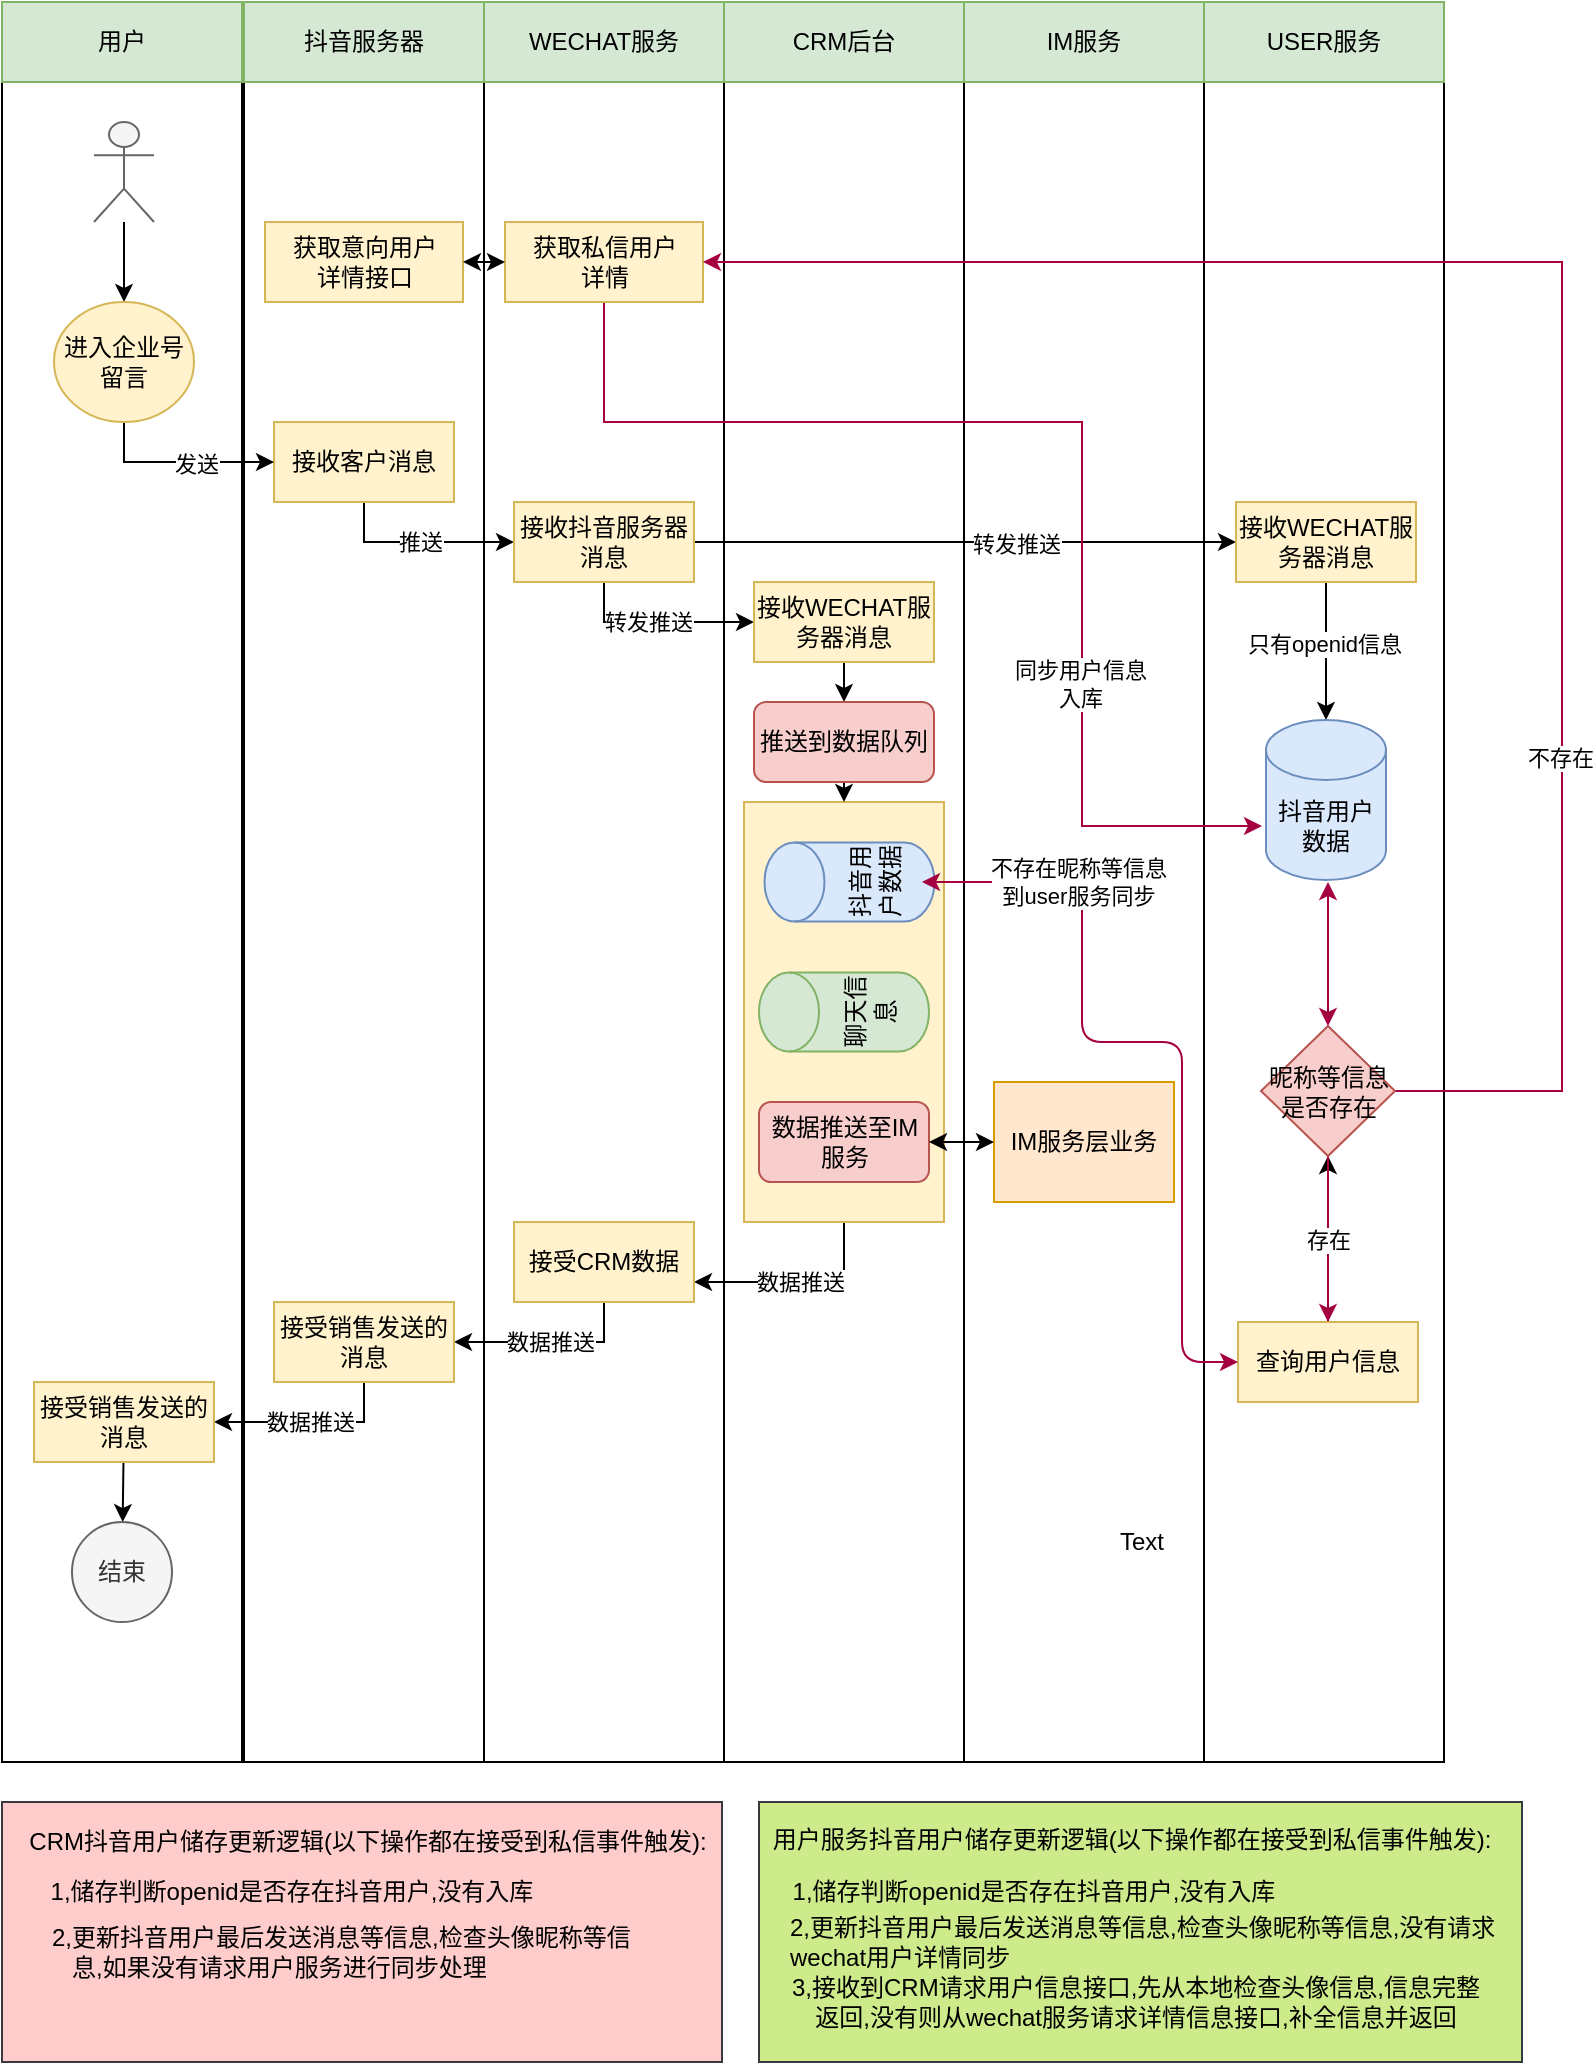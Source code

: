 <mxfile version="14.7.1" type="github">
  <diagram id="hDwlBtDCY1pN-pmzz8m0" name="Page-1">
    <mxGraphModel dx="1426" dy="803" grid="1" gridSize="10" guides="1" tooltips="1" connect="1" arrows="1" fold="1" page="1" pageScale="1" pageWidth="827" pageHeight="1169" math="0" shadow="0">
      <root>
        <mxCell id="0" />
        <mxCell id="1" parent="0" />
        <mxCell id="NCJUO7-m-FvL0gRSml1r-1" value="" style="rounded=0;whiteSpace=wrap;html=1;" parent="1" vertex="1">
          <mxGeometry x="10" y="60" width="120" height="860" as="geometry" />
        </mxCell>
        <mxCell id="NCJUO7-m-FvL0gRSml1r-2" value="" style="rounded=0;whiteSpace=wrap;html=1;" parent="1" vertex="1">
          <mxGeometry x="131" y="40" width="120" height="880" as="geometry" />
        </mxCell>
        <mxCell id="NCJUO7-m-FvL0gRSml1r-3" value="" style="rounded=0;whiteSpace=wrap;html=1;" parent="1" vertex="1">
          <mxGeometry x="251" y="40" width="120" height="880" as="geometry" />
        </mxCell>
        <mxCell id="NCJUO7-m-FvL0gRSml1r-6" value="用户" style="rounded=0;whiteSpace=wrap;html=1;fillColor=#d5e8d4;strokeColor=#82b366;" parent="1" vertex="1">
          <mxGeometry x="10" y="40" width="120" height="40" as="geometry" />
        </mxCell>
        <mxCell id="NCJUO7-m-FvL0gRSml1r-7" value="抖音服务器" style="rounded=0;whiteSpace=wrap;html=1;fillColor=#d5e8d4;strokeColor=#82b366;" parent="1" vertex="1">
          <mxGeometry x="131" y="40" width="120" height="40" as="geometry" />
        </mxCell>
        <mxCell id="NCJUO7-m-FvL0gRSml1r-8" value="WECHAT服务" style="rounded=0;whiteSpace=wrap;html=1;fillColor=#d5e8d4;strokeColor=#82b366;" parent="1" vertex="1">
          <mxGeometry x="251" y="40" width="120" height="40" as="geometry" />
        </mxCell>
        <mxCell id="NCJUO7-m-FvL0gRSml1r-9" value="" style="rounded=0;whiteSpace=wrap;html=1;" parent="1" vertex="1">
          <mxGeometry x="371" y="40" width="120" height="880" as="geometry" />
        </mxCell>
        <mxCell id="NCJUO7-m-FvL0gRSml1r-10" value="CRM后台" style="rounded=0;whiteSpace=wrap;html=1;fillColor=#d5e8d4;strokeColor=#82b366;" parent="1" vertex="1">
          <mxGeometry x="371" y="40" width="120" height="40" as="geometry" />
        </mxCell>
        <mxCell id="NCJUO7-m-FvL0gRSml1r-13" value="" style="rounded=0;whiteSpace=wrap;html=1;" parent="1" vertex="1">
          <mxGeometry x="491" y="40" width="120" height="880" as="geometry" />
        </mxCell>
        <mxCell id="NCJUO7-m-FvL0gRSml1r-14" value="IM服务" style="rounded=0;whiteSpace=wrap;html=1;fillColor=#d5e8d4;strokeColor=#82b366;" parent="1" vertex="1">
          <mxGeometry x="491" y="40" width="120" height="40" as="geometry" />
        </mxCell>
        <mxCell id="NCJUO7-m-FvL0gRSml1r-15" value="" style="rounded=0;whiteSpace=wrap;html=1;" parent="1" vertex="1">
          <mxGeometry x="611" y="40" width="120" height="880" as="geometry" />
        </mxCell>
        <mxCell id="NCJUO7-m-FvL0gRSml1r-18" value="USER服务" style="rounded=0;whiteSpace=wrap;html=1;fillColor=#d5e8d4;strokeColor=#82b366;" parent="1" vertex="1">
          <mxGeometry x="611" y="40" width="120" height="40" as="geometry" />
        </mxCell>
        <mxCell id="NCJUO7-m-FvL0gRSml1r-32" value="推送" style="edgeStyle=none;rounded=0;orthogonalLoop=1;jettySize=auto;html=1;exitX=0.5;exitY=1;exitDx=0;exitDy=0;entryX=0;entryY=0.5;entryDx=0;entryDy=0;" parent="1" source="NCJUO7-m-FvL0gRSml1r-20" target="NCJUO7-m-FvL0gRSml1r-31" edge="1">
          <mxGeometry relative="1" as="geometry">
            <Array as="points">
              <mxPoint x="191" y="310" />
            </Array>
          </mxGeometry>
        </mxCell>
        <mxCell id="NCJUO7-m-FvL0gRSml1r-20" value="接收客户消息" style="rounded=0;whiteSpace=wrap;html=1;fillColor=#fff2cc;strokeColor=#d6b656;" parent="1" vertex="1">
          <mxGeometry x="146" y="250" width="90" height="40" as="geometry" />
        </mxCell>
        <mxCell id="NCJUO7-m-FvL0gRSml1r-24" style="edgeStyle=none;rounded=0;orthogonalLoop=1;jettySize=auto;html=1;entryX=0.5;entryY=1;entryDx=0;entryDy=0;" parent="1" edge="1">
          <mxGeometry relative="1" as="geometry">
            <mxPoint x="71" y="210" as="sourcePoint" />
            <mxPoint x="71" y="210" as="targetPoint" />
          </mxGeometry>
        </mxCell>
        <mxCell id="NCJUO7-m-FvL0gRSml1r-28" value="" style="edgeStyle=none;rounded=0;orthogonalLoop=1;jettySize=auto;html=1;" parent="1" source="NCJUO7-m-FvL0gRSml1r-25" target="NCJUO7-m-FvL0gRSml1r-27" edge="1">
          <mxGeometry relative="1" as="geometry">
            <Array as="points">
              <mxPoint x="71" y="190" />
            </Array>
          </mxGeometry>
        </mxCell>
        <mxCell id="NCJUO7-m-FvL0gRSml1r-25" value="" style="shape=umlActor;verticalLabelPosition=bottom;verticalAlign=top;html=1;outlineConnect=0;fillColor=#f5f5f5;strokeColor=#666666;fontColor=#333333;" parent="1" vertex="1">
          <mxGeometry x="56" y="100" width="30" height="50" as="geometry" />
        </mxCell>
        <mxCell id="NCJUO7-m-FvL0gRSml1r-29" style="edgeStyle=none;rounded=0;orthogonalLoop=1;jettySize=auto;html=1;entryX=0;entryY=0.5;entryDx=0;entryDy=0;" parent="1" source="NCJUO7-m-FvL0gRSml1r-27" target="NCJUO7-m-FvL0gRSml1r-20" edge="1">
          <mxGeometry relative="1" as="geometry">
            <Array as="points">
              <mxPoint x="71" y="270" />
            </Array>
          </mxGeometry>
        </mxCell>
        <mxCell id="NCJUO7-m-FvL0gRSml1r-30" value="发送" style="edgeLabel;html=1;align=center;verticalAlign=middle;resizable=0;points=[];" parent="NCJUO7-m-FvL0gRSml1r-29" vertex="1" connectable="0">
          <mxGeometry x="0.179" y="-1" relative="1" as="geometry">
            <mxPoint as="offset" />
          </mxGeometry>
        </mxCell>
        <mxCell id="NCJUO7-m-FvL0gRSml1r-27" value="&lt;span&gt;进入企业号留言&lt;/span&gt;" style="ellipse;whiteSpace=wrap;html=1;fillColor=#fff2cc;strokeColor=#d6b656;" parent="1" vertex="1">
          <mxGeometry x="36" y="190" width="70" height="60" as="geometry" />
        </mxCell>
        <mxCell id="Sdlp5T6TtWP1QdONSsh7-2" style="edgeStyle=none;rounded=0;orthogonalLoop=1;jettySize=auto;html=1;entryX=0;entryY=0.5;entryDx=0;entryDy=0;" parent="1" source="NCJUO7-m-FvL0gRSml1r-31" target="Sdlp5T6TtWP1QdONSsh7-1" edge="1">
          <mxGeometry relative="1" as="geometry">
            <Array as="points">
              <mxPoint x="311" y="350" />
            </Array>
          </mxGeometry>
        </mxCell>
        <mxCell id="Sdlp5T6TtWP1QdONSsh7-3" value="转发推送" style="edgeLabel;html=1;align=center;verticalAlign=middle;resizable=0;points=[];" parent="Sdlp5T6TtWP1QdONSsh7-2" vertex="1" connectable="0">
          <mxGeometry x="-0.116" relative="1" as="geometry">
            <mxPoint as="offset" />
          </mxGeometry>
        </mxCell>
        <mxCell id="HE5TiSospLHtKayZgj1U-15" style="edgeStyle=orthogonalEdgeStyle;rounded=0;orthogonalLoop=1;jettySize=auto;html=1;" edge="1" parent="1" source="NCJUO7-m-FvL0gRSml1r-31" target="HE5TiSospLHtKayZgj1U-2">
          <mxGeometry relative="1" as="geometry" />
        </mxCell>
        <mxCell id="HE5TiSospLHtKayZgj1U-16" value="转发推送" style="edgeLabel;html=1;align=center;verticalAlign=middle;resizable=0;points=[];" vertex="1" connectable="0" parent="HE5TiSospLHtKayZgj1U-15">
          <mxGeometry x="0.185" y="-1" relative="1" as="geometry">
            <mxPoint as="offset" />
          </mxGeometry>
        </mxCell>
        <mxCell id="NCJUO7-m-FvL0gRSml1r-31" value="接收抖音服务器消息" style="rounded=0;whiteSpace=wrap;html=1;fillColor=#fff2cc;strokeColor=#d6b656;" parent="1" vertex="1">
          <mxGeometry x="266" y="290" width="90" height="40" as="geometry" />
        </mxCell>
        <mxCell id="Sdlp5T6TtWP1QdONSsh7-27" style="edgeStyle=none;rounded=0;orthogonalLoop=1;jettySize=auto;html=1;" parent="1" source="Sdlp5T6TtWP1QdONSsh7-1" target="Sdlp5T6TtWP1QdONSsh7-26" edge="1">
          <mxGeometry relative="1" as="geometry" />
        </mxCell>
        <mxCell id="Sdlp5T6TtWP1QdONSsh7-1" value="接收WECHAT服务器消息" style="rounded=0;whiteSpace=wrap;html=1;fillColor=#fff2cc;strokeColor=#d6b656;" parent="1" vertex="1">
          <mxGeometry x="386" y="330" width="90" height="40" as="geometry" />
        </mxCell>
        <mxCell id="Sdlp5T6TtWP1QdONSsh7-23" style="edgeStyle=none;rounded=0;orthogonalLoop=1;jettySize=auto;html=1;exitX=1;exitY=1;exitDx=0;exitDy=0;" parent="1" edge="1">
          <mxGeometry relative="1" as="geometry">
            <mxPoint x="421" y="900" as="sourcePoint" />
            <mxPoint x="421" y="900" as="targetPoint" />
          </mxGeometry>
        </mxCell>
        <mxCell id="Sdlp5T6TtWP1QdONSsh7-37" value="数据推送" style="edgeStyle=none;rounded=0;orthogonalLoop=1;jettySize=auto;html=1;entryX=1;entryY=0.75;entryDx=0;entryDy=0;exitX=0.5;exitY=1;exitDx=0;exitDy=0;" parent="1" source="Sdlp5T6TtWP1QdONSsh7-25" target="Sdlp5T6TtWP1QdONSsh7-36" edge="1">
          <mxGeometry relative="1" as="geometry">
            <Array as="points">
              <mxPoint x="431" y="680" />
            </Array>
          </mxGeometry>
        </mxCell>
        <mxCell id="Sdlp5T6TtWP1QdONSsh7-25" value="" style="whiteSpace=wrap;html=1;fillColor=#fff2cc;strokeColor=#d6b656;" parent="1" vertex="1">
          <mxGeometry x="381" y="440" width="100" height="210" as="geometry" />
        </mxCell>
        <mxCell id="Sdlp5T6TtWP1QdONSsh7-28" style="edgeStyle=none;rounded=0;orthogonalLoop=1;jettySize=auto;html=1;" parent="1" source="Sdlp5T6TtWP1QdONSsh7-26" target="Sdlp5T6TtWP1QdONSsh7-25" edge="1">
          <mxGeometry relative="1" as="geometry" />
        </mxCell>
        <mxCell id="Sdlp5T6TtWP1QdONSsh7-26" value="推送到数据队列" style="rounded=1;whiteSpace=wrap;html=1;fillColor=#f8cecc;strokeColor=#b85450;" parent="1" vertex="1">
          <mxGeometry x="386" y="390" width="90" height="40" as="geometry" />
        </mxCell>
        <mxCell id="Sdlp5T6TtWP1QdONSsh7-30" value="抖音用户数据" style="shape=cylinder3;whiteSpace=wrap;html=1;boundedLbl=1;backgroundOutline=1;size=15;rotation=-90;fillColor=#dae8fc;strokeColor=#6c8ebf;" parent="1" vertex="1">
          <mxGeometry x="414" y="437.5" width="39.5" height="85" as="geometry" />
        </mxCell>
        <mxCell id="Sdlp5T6TtWP1QdONSsh7-31" value="数据推送至IM服务" style="rounded=1;whiteSpace=wrap;html=1;fillColor=#f8cecc;strokeColor=#b85450;" parent="1" vertex="1">
          <mxGeometry x="388.5" y="590" width="85" height="40" as="geometry" />
        </mxCell>
        <mxCell id="Sdlp5T6TtWP1QdONSsh7-33" value="IM服务层业务" style="rounded=0;whiteSpace=wrap;html=1;fillColor=#ffe6cc;strokeColor=#d79b00;" parent="1" vertex="1">
          <mxGeometry x="506" y="580" width="90" height="60" as="geometry" />
        </mxCell>
        <mxCell id="Sdlp5T6TtWP1QdONSsh7-44" value="数据推送" style="edgeStyle=none;rounded=0;orthogonalLoop=1;jettySize=auto;html=1;entryX=1;entryY=0.5;entryDx=0;entryDy=0;exitX=0.5;exitY=1;exitDx=0;exitDy=0;" parent="1" source="Sdlp5T6TtWP1QdONSsh7-36" target="Sdlp5T6TtWP1QdONSsh7-40" edge="1">
          <mxGeometry relative="1" as="geometry">
            <Array as="points">
              <mxPoint x="311" y="710" />
            </Array>
          </mxGeometry>
        </mxCell>
        <mxCell id="Sdlp5T6TtWP1QdONSsh7-36" value="接受CRM数据" style="rounded=0;whiteSpace=wrap;html=1;fillColor=#fff2cc;strokeColor=#d6b656;" parent="1" vertex="1">
          <mxGeometry x="266" y="650" width="90" height="40" as="geometry" />
        </mxCell>
        <mxCell id="Sdlp5T6TtWP1QdONSsh7-47" style="edgeStyle=none;rounded=0;orthogonalLoop=1;jettySize=auto;html=1;entryX=1;entryY=0.5;entryDx=0;entryDy=0;exitX=0.5;exitY=1;exitDx=0;exitDy=0;" parent="1" source="Sdlp5T6TtWP1QdONSsh7-40" target="Sdlp5T6TtWP1QdONSsh7-43" edge="1">
          <mxGeometry relative="1" as="geometry">
            <Array as="points">
              <mxPoint x="191" y="750" />
            </Array>
          </mxGeometry>
        </mxCell>
        <mxCell id="Sdlp5T6TtWP1QdONSsh7-48" value="数据推送" style="edgeLabel;html=1;align=center;verticalAlign=middle;resizable=0;points=[];" parent="Sdlp5T6TtWP1QdONSsh7-47" vertex="1" connectable="0">
          <mxGeometry x="-0.011" relative="1" as="geometry">
            <mxPoint as="offset" />
          </mxGeometry>
        </mxCell>
        <mxCell id="Sdlp5T6TtWP1QdONSsh7-40" value="接受销售发送的消息" style="rounded=0;whiteSpace=wrap;html=1;fillColor=#fff2cc;strokeColor=#d6b656;" parent="1" vertex="1">
          <mxGeometry x="146" y="690" width="90" height="40" as="geometry" />
        </mxCell>
        <mxCell id="Sdlp5T6TtWP1QdONSsh7-46" style="edgeStyle=none;rounded=0;orthogonalLoop=1;jettySize=auto;html=1;" parent="1" source="Sdlp5T6TtWP1QdONSsh7-43" target="Sdlp5T6TtWP1QdONSsh7-45" edge="1">
          <mxGeometry relative="1" as="geometry" />
        </mxCell>
        <mxCell id="Sdlp5T6TtWP1QdONSsh7-43" value="接受销售发送的消息" style="rounded=0;whiteSpace=wrap;html=1;fillColor=#fff2cc;strokeColor=#d6b656;" parent="1" vertex="1">
          <mxGeometry x="26" y="730" width="90" height="40" as="geometry" />
        </mxCell>
        <mxCell id="Sdlp5T6TtWP1QdONSsh7-45" value="结束" style="ellipse;whiteSpace=wrap;html=1;aspect=fixed;fillColor=#f5f5f5;strokeColor=#666666;fontColor=#333333;" parent="1" vertex="1">
          <mxGeometry x="45" y="800" width="50" height="50" as="geometry" />
        </mxCell>
        <mxCell id="Sdlp5T6TtWP1QdONSsh7-55" value="" style="endArrow=classic;startArrow=classic;html=1;exitX=1;exitY=0.5;exitDx=0;exitDy=0;entryX=0;entryY=0.5;entryDx=0;entryDy=0;" parent="1" source="Sdlp5T6TtWP1QdONSsh7-31" target="Sdlp5T6TtWP1QdONSsh7-33" edge="1">
          <mxGeometry width="50" height="50" relative="1" as="geometry">
            <mxPoint x="470" y="650" as="sourcePoint" />
            <mxPoint x="520" y="600" as="targetPoint" />
          </mxGeometry>
        </mxCell>
        <mxCell id="HE5TiSospLHtKayZgj1U-51" style="edgeStyle=orthogonalEdgeStyle;rounded=0;orthogonalLoop=1;jettySize=auto;html=1;fillColor=#d80073;strokeColor=#A50040;" edge="1" parent="1" source="Sdlp5T6TtWP1QdONSsh7-59">
          <mxGeometry relative="1" as="geometry">
            <mxPoint x="640" y="452" as="targetPoint" />
            <Array as="points">
              <mxPoint x="311" y="250" />
              <mxPoint x="550" y="250" />
              <mxPoint x="550" y="452" />
            </Array>
          </mxGeometry>
        </mxCell>
        <mxCell id="HE5TiSospLHtKayZgj1U-55" value="同步用户信息&lt;br&gt;入库" style="edgeLabel;html=1;align=center;verticalAlign=middle;resizable=0;points=[];" vertex="1" connectable="0" parent="HE5TiSospLHtKayZgj1U-51">
          <mxGeometry x="0.453" y="-1" relative="1" as="geometry">
            <mxPoint as="offset" />
          </mxGeometry>
        </mxCell>
        <mxCell id="Sdlp5T6TtWP1QdONSsh7-59" value="获取私信用户&lt;br&gt;详情" style="rounded=0;whiteSpace=wrap;html=1;fillColor=#fff2cc;strokeColor=#d6b656;" parent="1" vertex="1">
          <mxGeometry x="261.5" y="150" width="99" height="40" as="geometry" />
        </mxCell>
        <mxCell id="Sdlp5T6TtWP1QdONSsh7-60" value="获取意向用户&lt;br&gt;详情接口" style="rounded=0;whiteSpace=wrap;html=1;fillColor=#fff2cc;strokeColor=#d6b656;" parent="1" vertex="1">
          <mxGeometry x="141.5" y="150" width="99" height="40" as="geometry" />
        </mxCell>
        <mxCell id="HE5TiSospLHtKayZgj1U-17" style="edgeStyle=orthogonalEdgeStyle;rounded=0;orthogonalLoop=1;jettySize=auto;html=1;" edge="1" parent="1" source="HE5TiSospLHtKayZgj1U-2" target="HE5TiSospLHtKayZgj1U-4">
          <mxGeometry relative="1" as="geometry" />
        </mxCell>
        <mxCell id="HE5TiSospLHtKayZgj1U-58" value="只有openid信息" style="edgeLabel;html=1;align=center;verticalAlign=middle;resizable=0;points=[];" vertex="1" connectable="0" parent="HE5TiSospLHtKayZgj1U-17">
          <mxGeometry x="-0.101" y="-1" relative="1" as="geometry">
            <mxPoint as="offset" />
          </mxGeometry>
        </mxCell>
        <mxCell id="HE5TiSospLHtKayZgj1U-2" value="接收WECHAT服务器消息" style="rounded=0;whiteSpace=wrap;html=1;fillColor=#fff2cc;strokeColor=#d6b656;" vertex="1" parent="1">
          <mxGeometry x="627" y="290" width="90" height="40" as="geometry" />
        </mxCell>
        <mxCell id="HE5TiSospLHtKayZgj1U-4" value="抖音用户数据" style="shape=cylinder3;whiteSpace=wrap;html=1;boundedLbl=1;backgroundOutline=1;size=15;rotation=0;fillColor=#dae8fc;strokeColor=#6c8ebf;" vertex="1" parent="1">
          <mxGeometry x="642" y="399" width="60" height="80" as="geometry" />
        </mxCell>
        <mxCell id="HE5TiSospLHtKayZgj1U-42" style="edgeStyle=orthogonalEdgeStyle;rounded=0;orthogonalLoop=1;jettySize=auto;html=1;exitX=0.5;exitY=0;exitDx=0;exitDy=0;entryX=0.5;entryY=1;entryDx=0;entryDy=0;" edge="1" parent="1" source="HE5TiSospLHtKayZgj1U-10" target="HE5TiSospLHtKayZgj1U-24">
          <mxGeometry relative="1" as="geometry" />
        </mxCell>
        <mxCell id="HE5TiSospLHtKayZgj1U-10" value="查询用户信息" style="rounded=0;whiteSpace=wrap;html=1;fillColor=#fff2cc;strokeColor=#d6b656;" vertex="1" parent="1">
          <mxGeometry x="628" y="700" width="90" height="40" as="geometry" />
        </mxCell>
        <mxCell id="HE5TiSospLHtKayZgj1U-19" value="聊天信息" style="shape=cylinder3;whiteSpace=wrap;html=1;boundedLbl=1;backgroundOutline=1;size=15;rotation=-90;fillColor=#d5e8d4;strokeColor=#82b366;" vertex="1" parent="1">
          <mxGeometry x="411.25" y="502.5" width="39.5" height="85" as="geometry" />
        </mxCell>
        <mxCell id="HE5TiSospLHtKayZgj1U-31" style="edgeStyle=orthogonalEdgeStyle;rounded=0;orthogonalLoop=1;jettySize=auto;html=1;exitX=1;exitY=0.5;exitDx=0;exitDy=0;entryX=1;entryY=0.5;entryDx=0;entryDy=0;fillColor=#d80073;strokeColor=#A50040;" edge="1" parent="1" source="HE5TiSospLHtKayZgj1U-24" target="Sdlp5T6TtWP1QdONSsh7-59">
          <mxGeometry relative="1" as="geometry">
            <Array as="points">
              <mxPoint x="790" y="585" />
              <mxPoint x="790" y="170" />
            </Array>
          </mxGeometry>
        </mxCell>
        <mxCell id="HE5TiSospLHtKayZgj1U-32" value="不存在" style="edgeLabel;html=1;align=center;verticalAlign=middle;resizable=0;points=[];" vertex="1" connectable="0" parent="HE5TiSospLHtKayZgj1U-31">
          <mxGeometry x="-0.461" y="1" relative="1" as="geometry">
            <mxPoint as="offset" />
          </mxGeometry>
        </mxCell>
        <mxCell id="HE5TiSospLHtKayZgj1U-44" value="存在" style="edgeStyle=orthogonalEdgeStyle;rounded=0;orthogonalLoop=1;jettySize=auto;html=1;entryX=0.5;entryY=0;entryDx=0;entryDy=0;fillColor=#d80073;strokeColor=#A50040;" edge="1" parent="1" source="HE5TiSospLHtKayZgj1U-24" target="HE5TiSospLHtKayZgj1U-10">
          <mxGeometry relative="1" as="geometry" />
        </mxCell>
        <mxCell id="HE5TiSospLHtKayZgj1U-24" value="昵称等信息是否存在" style="rhombus;whiteSpace=wrap;html=1;fillColor=#f8cecc;strokeColor=#b85450;" vertex="1" parent="1">
          <mxGeometry x="639.5" y="552" width="67" height="65" as="geometry" />
        </mxCell>
        <mxCell id="HE5TiSospLHtKayZgj1U-27" value="" style="endArrow=classic;startArrow=classic;html=1;exitX=0.5;exitY=0;exitDx=0;exitDy=0;fillColor=#d80073;strokeColor=#A50040;" edge="1" parent="1" source="HE5TiSospLHtKayZgj1U-24">
          <mxGeometry width="50" height="50" relative="1" as="geometry">
            <mxPoint x="660" y="540" as="sourcePoint" />
            <mxPoint x="673" y="480" as="targetPoint" />
          </mxGeometry>
        </mxCell>
        <mxCell id="HE5TiSospLHtKayZgj1U-46" value="" style="endArrow=classic;startArrow=classic;html=1;entryX=0;entryY=0.5;entryDx=0;entryDy=0;fillColor=#d80073;strokeColor=#A50040;" edge="1" parent="1" target="HE5TiSospLHtKayZgj1U-10">
          <mxGeometry width="50" height="50" relative="1" as="geometry">
            <mxPoint x="470" y="480" as="sourcePoint" />
            <mxPoint x="570" y="460" as="targetPoint" />
            <Array as="points">
              <mxPoint x="550" y="480" />
              <mxPoint x="550" y="560" />
              <mxPoint x="600" y="560" />
              <mxPoint x="600" y="670" />
              <mxPoint x="600" y="720" />
            </Array>
          </mxGeometry>
        </mxCell>
        <mxCell id="HE5TiSospLHtKayZgj1U-47" value="&lt;font color=&quot;#000000&quot;&gt;不存在昵称等信息&lt;br&gt;到user服务同步&lt;/font&gt;" style="edgeLabel;html=1;align=center;verticalAlign=middle;resizable=0;points=[];fontColor=#0000FF;" vertex="1" connectable="0" parent="HE5TiSospLHtKayZgj1U-46">
          <mxGeometry x="-0.598" y="-2" relative="1" as="geometry">
            <mxPoint as="offset" />
          </mxGeometry>
        </mxCell>
        <mxCell id="HE5TiSospLHtKayZgj1U-54" value="" style="endArrow=classic;startArrow=classic;html=1;exitX=1;exitY=0.5;exitDx=0;exitDy=0;entryX=0;entryY=0.5;entryDx=0;entryDy=0;" edge="1" parent="1" source="Sdlp5T6TtWP1QdONSsh7-60" target="Sdlp5T6TtWP1QdONSsh7-59">
          <mxGeometry width="50" height="50" relative="1" as="geometry">
            <mxPoint x="230" y="250" as="sourcePoint" />
            <mxPoint x="280" y="200" as="targetPoint" />
          </mxGeometry>
        </mxCell>
        <mxCell id="HE5TiSospLHtKayZgj1U-62" value="" style="rounded=0;whiteSpace=wrap;html=1;fillColor=#ffcccc;strokeColor=#36393d;" vertex="1" parent="1">
          <mxGeometry x="10" y="940" width="360" height="130" as="geometry" />
        </mxCell>
        <mxCell id="HE5TiSospLHtKayZgj1U-63" value="Text" style="text;html=1;strokeColor=none;fillColor=none;align=center;verticalAlign=middle;whiteSpace=wrap;rounded=0;fontColor=#000000;" vertex="1" parent="1">
          <mxGeometry x="560" y="800" width="40" height="20" as="geometry" />
        </mxCell>
        <mxCell id="HE5TiSospLHtKayZgj1U-64" value="CRM抖音用户储存更新逻辑(以下操作都在接受到私信事件触发):" style="text;html=1;strokeColor=none;fillColor=none;align=center;verticalAlign=middle;whiteSpace=wrap;rounded=0;fontColor=#000000;" vertex="1" parent="1">
          <mxGeometry x="16" y="950" width="354" height="20" as="geometry" />
        </mxCell>
        <mxCell id="HE5TiSospLHtKayZgj1U-65" value="1,储存判断openid是否存在抖音用户,没有入库" style="text;html=1;strokeColor=none;fillColor=none;align=center;verticalAlign=middle;whiteSpace=wrap;rounded=0;fontColor=#000000;" vertex="1" parent="1">
          <mxGeometry x="10" y="970" width="290" height="30" as="geometry" />
        </mxCell>
        <mxCell id="HE5TiSospLHtKayZgj1U-66" value="2,更新抖音用户最后发送消息等信息,检查头像昵称等信&amp;nbsp; &amp;nbsp; &amp;nbsp; &amp;nbsp;息,如果没有请求用户服务进行同步处理" style="text;html=1;strokeColor=none;fillColor=none;align=left;verticalAlign=middle;whiteSpace=wrap;rounded=0;fontColor=#000000;" vertex="1" parent="1">
          <mxGeometry x="33" y="1000" width="304" height="30" as="geometry" />
        </mxCell>
        <mxCell id="HE5TiSospLHtKayZgj1U-69" value="" style="rounded=0;whiteSpace=wrap;html=1;fillColor=#cdeb8b;strokeColor=#36393d;" vertex="1" parent="1">
          <mxGeometry x="388.5" y="940" width="381.5" height="130" as="geometry" />
        </mxCell>
        <mxCell id="HE5TiSospLHtKayZgj1U-70" value="用户服务抖音用户储存更新逻辑(以下操作都在接受到私信事件触发):" style="text;html=1;strokeColor=none;fillColor=none;align=center;verticalAlign=middle;whiteSpace=wrap;rounded=0;fontColor=#000000;" vertex="1" parent="1">
          <mxGeometry x="388.5" y="949" width="371.5" height="20" as="geometry" />
        </mxCell>
        <mxCell id="HE5TiSospLHtKayZgj1U-71" value="1,储存判断openid是否存在抖音用户,没有入库" style="text;html=1;strokeColor=none;fillColor=none;align=center;verticalAlign=middle;whiteSpace=wrap;rounded=0;fontColor=#000000;" vertex="1" parent="1">
          <mxGeometry x="381" y="970" width="290" height="30" as="geometry" />
        </mxCell>
        <mxCell id="HE5TiSospLHtKayZgj1U-72" value="2,更新抖音用户最后发送消息等信息,&lt;span&gt;检查头像昵称等信息,没有请求wechat用户详情同步&lt;/span&gt;" style="text;html=1;strokeColor=none;fillColor=none;align=left;verticalAlign=middle;whiteSpace=wrap;rounded=0;fontColor=#000000;" vertex="1" parent="1">
          <mxGeometry x="402" y="1000" width="368" height="20" as="geometry" />
        </mxCell>
        <mxCell id="HE5TiSospLHtKayZgj1U-73" value="3,接收到CRM请求用户信息接口,先从本地检查头像信息,信息完整&lt;br&gt;返回,没有则从wechat服务请求详情信息接口,补全信息并返回" style="text;html=1;strokeColor=none;fillColor=none;align=center;verticalAlign=middle;whiteSpace=wrap;rounded=0;fontColor=#000000;" vertex="1" parent="1">
          <mxGeometry x="398" y="1030" width="358" height="20" as="geometry" />
        </mxCell>
      </root>
    </mxGraphModel>
  </diagram>
</mxfile>
